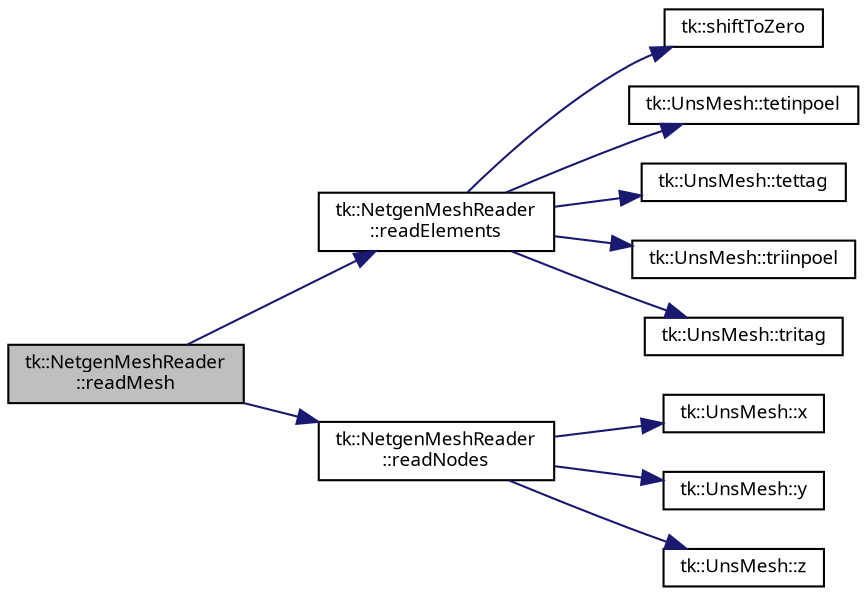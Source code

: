 digraph "tk::NetgenMeshReader::readMesh"
{
 // INTERACTIVE_SVG=YES
  bgcolor="transparent";
  edge [fontname="sans-serif",fontsize="9",labelfontname="sans-serif",labelfontsize="9"];
  node [fontname="sans-serif",fontsize="9",shape=record];
  rankdir="LR";
  Node1 [label="tk::NetgenMeshReader\l::readMesh",height=0.2,width=0.4,color="black", fillcolor="grey75", style="filled", fontcolor="black"];
  Node1 -> Node2 [color="midnightblue",fontsize="9",style="solid",fontname="sans-serif"];
  Node2 [label="tk::NetgenMeshReader\l::readElements",height=0.2,width=0.4,color="black",URL="$classtk_1_1_netgen_mesh_reader.html#a2c4c2d1e40ae008051f34000e2da6fe0",tooltip="Read element connectivity. "];
  Node2 -> Node3 [color="midnightblue",fontsize="9",style="solid",fontname="sans-serif"];
  Node3 [label="tk::shiftToZero",height=0.2,width=0.4,color="black",URL="$namespacetk.html#a293dd6fafcc3b8f4b28bef4f3ef050e1",tooltip="Shift node IDs to start with zero in element connectivity. "];
  Node2 -> Node4 [color="midnightblue",fontsize="9",style="solid",fontname="sans-serif"];
  Node4 [label="tk::UnsMesh::tetinpoel",height=0.2,width=0.4,color="black",URL="$classtk_1_1_uns_mesh.html#add64317e28f878c1c7c7ac18aebf1d20"];
  Node2 -> Node5 [color="midnightblue",fontsize="9",style="solid",fontname="sans-serif"];
  Node5 [label="tk::UnsMesh::tettag",height=0.2,width=0.4,color="black",URL="$classtk_1_1_uns_mesh.html#a595bc94cca58ec2fbd7fcdabf8299e90"];
  Node2 -> Node6 [color="midnightblue",fontsize="9",style="solid",fontname="sans-serif"];
  Node6 [label="tk::UnsMesh::triinpoel",height=0.2,width=0.4,color="black",URL="$classtk_1_1_uns_mesh.html#a939ed051a032233365bf9f61121a2e6c"];
  Node2 -> Node7 [color="midnightblue",fontsize="9",style="solid",fontname="sans-serif"];
  Node7 [label="tk::UnsMesh::tritag",height=0.2,width=0.4,color="black",URL="$classtk_1_1_uns_mesh.html#a6d594ba8d898e63513e14c425ff90dd7"];
  Node1 -> Node8 [color="midnightblue",fontsize="9",style="solid",fontname="sans-serif"];
  Node8 [label="tk::NetgenMeshReader\l::readNodes",height=0.2,width=0.4,color="black",URL="$classtk_1_1_netgen_mesh_reader.html#ae4172c5d0d0ac8cdd41b6d8e11bcb31e",tooltip="Read nodes. "];
  Node8 -> Node9 [color="midnightblue",fontsize="9",style="solid",fontname="sans-serif"];
  Node9 [label="tk::UnsMesh::x",height=0.2,width=0.4,color="black",URL="$classtk_1_1_uns_mesh.html#a97d2679cf5043c1cae816935b9104f5b"];
  Node8 -> Node10 [color="midnightblue",fontsize="9",style="solid",fontname="sans-serif"];
  Node10 [label="tk::UnsMesh::y",height=0.2,width=0.4,color="black",URL="$classtk_1_1_uns_mesh.html#ae8ebdeca040542425d1b3c49b809f76c"];
  Node8 -> Node11 [color="midnightblue",fontsize="9",style="solid",fontname="sans-serif"];
  Node11 [label="tk::UnsMesh::z",height=0.2,width=0.4,color="black",URL="$classtk_1_1_uns_mesh.html#a637adb84b2d2e09d12a2b4843dd0b5df"];
}
